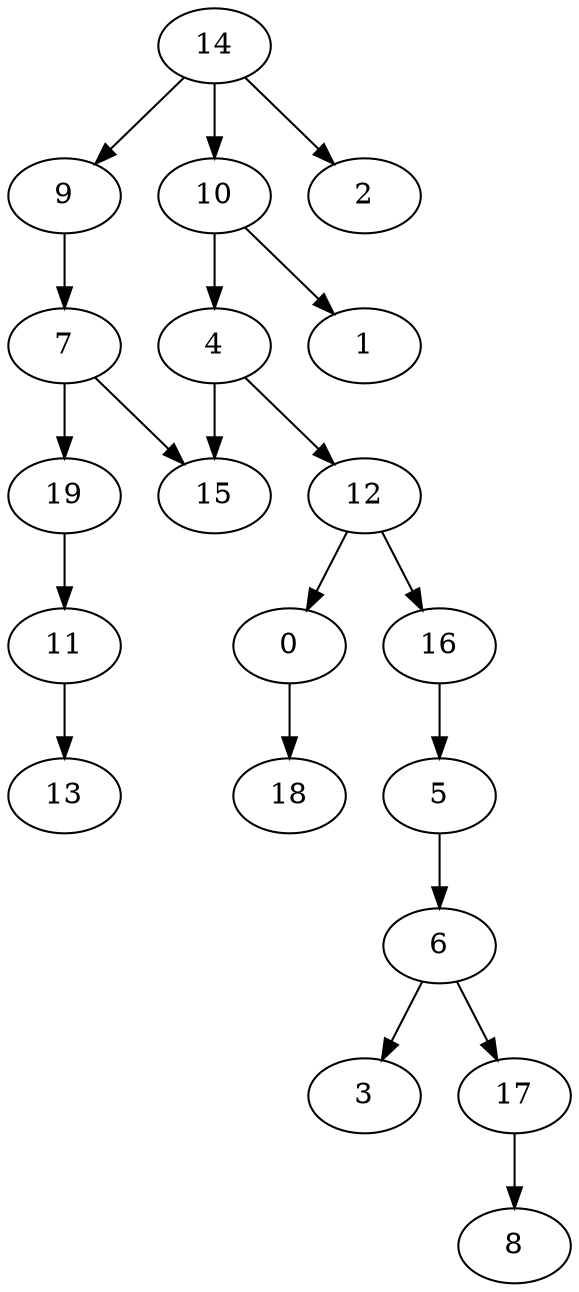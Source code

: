 strict digraph "" {
	0 -> 18;
	4 -> 12;
	4 -> 15;
	5 -> 6;
	6 -> 3;
	6 -> 17;
	7 -> 15;
	7 -> 19;
	9 -> 7;
	10 -> 1;
	10 -> 4;
	11 -> 13;
	12 -> 0;
	12 -> 16;
	14 -> 2;
	14 -> 9;
	14 -> 10;
	16 -> 5;
	17 -> 8;
	19 -> 11;
}
